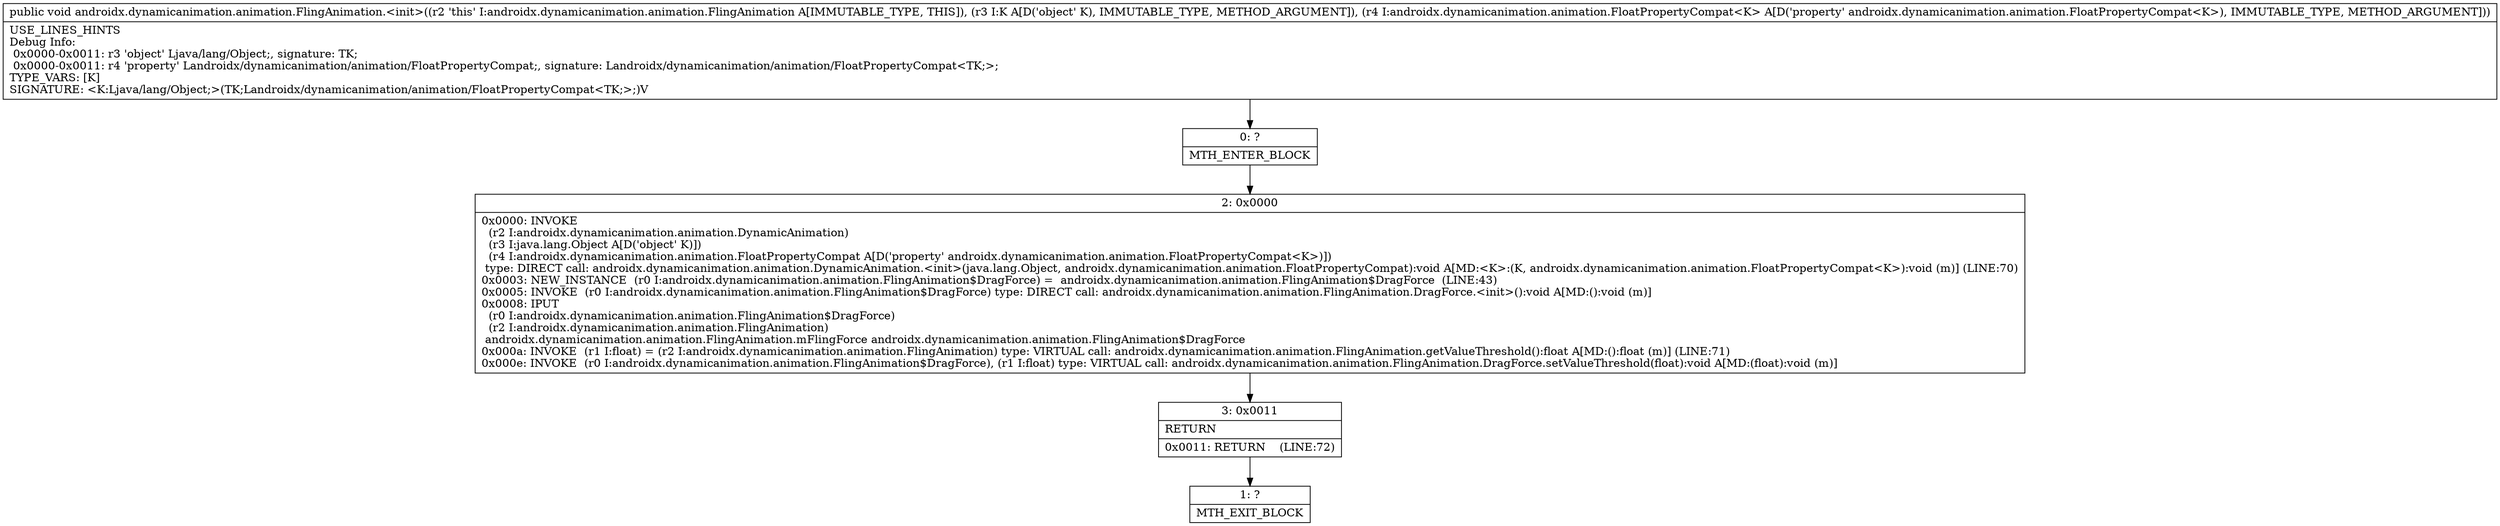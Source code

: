 digraph "CFG forandroidx.dynamicanimation.animation.FlingAnimation.\<init\>(Ljava\/lang\/Object;Landroidx\/dynamicanimation\/animation\/FloatPropertyCompat;)V" {
Node_0 [shape=record,label="{0\:\ ?|MTH_ENTER_BLOCK\l}"];
Node_2 [shape=record,label="{2\:\ 0x0000|0x0000: INVOKE  \l  (r2 I:androidx.dynamicanimation.animation.DynamicAnimation)\l  (r3 I:java.lang.Object A[D('object' K)])\l  (r4 I:androidx.dynamicanimation.animation.FloatPropertyCompat A[D('property' androidx.dynamicanimation.animation.FloatPropertyCompat\<K\>)])\l type: DIRECT call: androidx.dynamicanimation.animation.DynamicAnimation.\<init\>(java.lang.Object, androidx.dynamicanimation.animation.FloatPropertyCompat):void A[MD:\<K\>:(K, androidx.dynamicanimation.animation.FloatPropertyCompat\<K\>):void (m)] (LINE:70)\l0x0003: NEW_INSTANCE  (r0 I:androidx.dynamicanimation.animation.FlingAnimation$DragForce) =  androidx.dynamicanimation.animation.FlingAnimation$DragForce  (LINE:43)\l0x0005: INVOKE  (r0 I:androidx.dynamicanimation.animation.FlingAnimation$DragForce) type: DIRECT call: androidx.dynamicanimation.animation.FlingAnimation.DragForce.\<init\>():void A[MD:():void (m)]\l0x0008: IPUT  \l  (r0 I:androidx.dynamicanimation.animation.FlingAnimation$DragForce)\l  (r2 I:androidx.dynamicanimation.animation.FlingAnimation)\l androidx.dynamicanimation.animation.FlingAnimation.mFlingForce androidx.dynamicanimation.animation.FlingAnimation$DragForce \l0x000a: INVOKE  (r1 I:float) = (r2 I:androidx.dynamicanimation.animation.FlingAnimation) type: VIRTUAL call: androidx.dynamicanimation.animation.FlingAnimation.getValueThreshold():float A[MD:():float (m)] (LINE:71)\l0x000e: INVOKE  (r0 I:androidx.dynamicanimation.animation.FlingAnimation$DragForce), (r1 I:float) type: VIRTUAL call: androidx.dynamicanimation.animation.FlingAnimation.DragForce.setValueThreshold(float):void A[MD:(float):void (m)]\l}"];
Node_3 [shape=record,label="{3\:\ 0x0011|RETURN\l|0x0011: RETURN    (LINE:72)\l}"];
Node_1 [shape=record,label="{1\:\ ?|MTH_EXIT_BLOCK\l}"];
MethodNode[shape=record,label="{public void androidx.dynamicanimation.animation.FlingAnimation.\<init\>((r2 'this' I:androidx.dynamicanimation.animation.FlingAnimation A[IMMUTABLE_TYPE, THIS]), (r3 I:K A[D('object' K), IMMUTABLE_TYPE, METHOD_ARGUMENT]), (r4 I:androidx.dynamicanimation.animation.FloatPropertyCompat\<K\> A[D('property' androidx.dynamicanimation.animation.FloatPropertyCompat\<K\>), IMMUTABLE_TYPE, METHOD_ARGUMENT]))  | USE_LINES_HINTS\lDebug Info:\l  0x0000\-0x0011: r3 'object' Ljava\/lang\/Object;, signature: TK;\l  0x0000\-0x0011: r4 'property' Landroidx\/dynamicanimation\/animation\/FloatPropertyCompat;, signature: Landroidx\/dynamicanimation\/animation\/FloatPropertyCompat\<TK;\>;\lTYPE_VARS: [K]\lSIGNATURE: \<K:Ljava\/lang\/Object;\>(TK;Landroidx\/dynamicanimation\/animation\/FloatPropertyCompat\<TK;\>;)V\l}"];
MethodNode -> Node_0;Node_0 -> Node_2;
Node_2 -> Node_3;
Node_3 -> Node_1;
}


